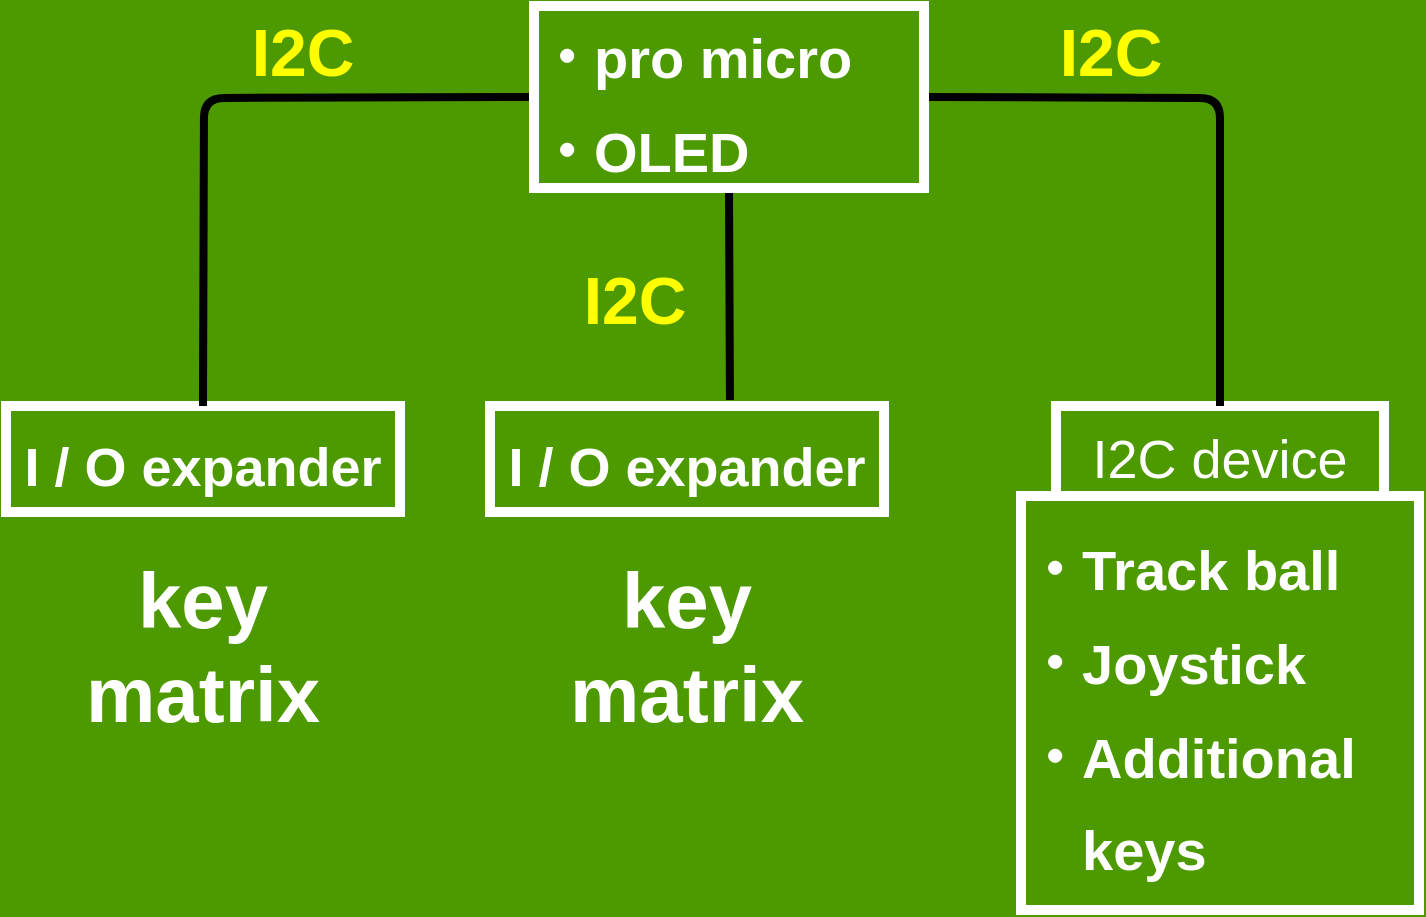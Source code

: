 <mxfile version="10.9.6" type="device"><diagram id="8kREzGNbRwVG4b5UFnRi" name="ページ1"><mxGraphModel dx="1240" dy="576" grid="0" gridSize="10" guides="1" tooltips="1" connect="1" arrows="1" fold="1" page="1" pageScale="1" pageWidth="827" pageHeight="1169" background="#4D9900" math="0" shadow="0"><root><mxCell id="0"/><mxCell id="1" parent="0"/><mxCell id="IaZsIm9tnX8dm9gmZrQN-8" value="" style="shape=image;html=1;verticalAlign=top;verticalLabelPosition=bottom;labelBackgroundColor=#ffffff;imageAspect=0;aspect=fixed;image=https://cdn3.iconfinder.com/data/icons/streamline-icon-set-free-pack/48/Streamline-38-128.png;fontSize=39;" vertex="1" parent="1"><mxGeometry x="70" y="318" width="161" height="161" as="geometry"/></mxCell><mxCell id="IaZsIm9tnX8dm9gmZrQN-9" value="&lt;b&gt;&lt;font color=&quot;#ffffff&quot;&gt;key matrix&lt;/font&gt;&lt;/b&gt;" style="text;html=1;strokeColor=none;fillColor=none;align=center;verticalAlign=middle;whiteSpace=wrap;rounded=0;fontSize=39;" vertex="1" parent="1"><mxGeometry x="61" y="356.5" width="179" height="84" as="geometry"/></mxCell><mxCell id="IaZsIm9tnX8dm9gmZrQN-10" value="&lt;font color=&quot;#ffffff&quot; size=&quot;1&quot;&gt;&lt;b style=&quot;font-size: 27px&quot;&gt;I / O expander&lt;/b&gt;&lt;/font&gt;" style="text;html=1;strokeColor=#FFFFFF;fillColor=#4D9900;align=center;verticalAlign=middle;whiteSpace=wrap;rounded=0;fontSize=39;strokeWidth=5;" vertex="1" parent="1"><mxGeometry x="52" y="278" width="197" height="53" as="geometry"/></mxCell><mxCell id="IaZsIm9tnX8dm9gmZrQN-11" value="" style="shape=image;html=1;verticalAlign=top;verticalLabelPosition=bottom;labelBackgroundColor=#ffffff;imageAspect=0;aspect=fixed;image=https://cdn3.iconfinder.com/data/icons/streamline-icon-set-free-pack/48/Streamline-38-128.png;fontSize=39;" vertex="1" parent="1"><mxGeometry x="312" y="318" width="161" height="161" as="geometry"/></mxCell><mxCell id="IaZsIm9tnX8dm9gmZrQN-12" value="&lt;b&gt;&lt;font color=&quot;#ffffff&quot;&gt;key matrix&lt;/font&gt;&lt;/b&gt;" style="text;html=1;strokeColor=none;fillColor=none;align=center;verticalAlign=middle;whiteSpace=wrap;rounded=0;fontSize=39;" vertex="1" parent="1"><mxGeometry x="303" y="356.5" width="179" height="84" as="geometry"/></mxCell><mxCell id="IaZsIm9tnX8dm9gmZrQN-13" value="&lt;font color=&quot;#ffffff&quot; size=&quot;1&quot;&gt;&lt;b style=&quot;font-size: 27px&quot;&gt;I / O expander&lt;/b&gt;&lt;/font&gt;" style="text;html=1;strokeColor=#FFFFFF;fillColor=#4D9900;align=center;verticalAlign=middle;whiteSpace=wrap;rounded=0;fontSize=39;strokeWidth=5;" vertex="1" parent="1"><mxGeometry x="294" y="278" width="197" height="53" as="geometry"/></mxCell><mxCell id="IaZsIm9tnX8dm9gmZrQN-15" value="&lt;font style=&quot;font-size: 27px&quot; color=&quot;#ffffff&quot;&gt;I2C device&lt;/font&gt;" style="rounded=0;whiteSpace=wrap;html=1;strokeColor=#FFFFFF;strokeWidth=5;fillColor=#4D9900;fontSize=39;" vertex="1" parent="1"><mxGeometry x="577" y="278" width="164" height="45" as="geometry"/></mxCell><mxCell id="IaZsIm9tnX8dm9gmZrQN-16" value="&lt;b&gt;&lt;font color=&quot;#ffffff&quot;&gt;&lt;span style=&quot;font-size: 28px&quot;&gt;・Track ball&lt;/span&gt;&lt;br&gt;&lt;span style=&quot;font-size: 28px&quot;&gt;・Joystick&lt;/span&gt;&lt;br&gt;&lt;span style=&quot;font-size: 28px&quot;&gt;・Additional 　keys&lt;/span&gt;&lt;/font&gt;&lt;/b&gt;" style="rounded=0;whiteSpace=wrap;html=1;strokeColor=#FFFFFF;strokeWidth=5;fillColor=#4D9900;fontSize=39;align=left;" vertex="1" parent="1"><mxGeometry x="559.5" y="323" width="199" height="207" as="geometry"/></mxCell><mxCell id="IaZsIm9tnX8dm9gmZrQN-19" value="" style="endArrow=none;html=1;fontSize=39;entryX=0.5;entryY=0;entryDx=0;entryDy=0;exitX=0;exitY=0.5;exitDx=0;exitDy=0;strokeWidth=4;" edge="1" parent="1" source="IaZsIm9tnX8dm9gmZrQN-17" target="IaZsIm9tnX8dm9gmZrQN-10"><mxGeometry width="50" height="50" relative="1" as="geometry"><mxPoint x="50" y="603" as="sourcePoint"/><mxPoint x="100" y="553" as="targetPoint"/><Array as="points"><mxPoint x="151" y="124"/></Array></mxGeometry></mxCell><mxCell id="IaZsIm9tnX8dm9gmZrQN-20" value="" style="endArrow=none;html=1;fontSize=39;entryX=0.5;entryY=0;entryDx=0;entryDy=0;exitX=1;exitY=0.5;exitDx=0;exitDy=0;strokeWidth=4;" edge="1" parent="1" source="IaZsIm9tnX8dm9gmZrQN-17" target="IaZsIm9tnX8dm9gmZrQN-15"><mxGeometry width="50" height="50" relative="1" as="geometry"><mxPoint x="518" y="106" as="sourcePoint"/><mxPoint x="353" y="260" as="targetPoint"/><Array as="points"><mxPoint x="659" y="124"/></Array></mxGeometry></mxCell><mxCell id="IaZsIm9tnX8dm9gmZrQN-21" value="" style="endArrow=none;html=1;strokeWidth=4;fontSize=39;entryX=0.5;entryY=1;entryDx=0;entryDy=0;exitX=0.609;exitY=-0.057;exitDx=0;exitDy=0;exitPerimeter=0;" edge="1" parent="1" source="IaZsIm9tnX8dm9gmZrQN-13" target="IaZsIm9tnX8dm9gmZrQN-17"><mxGeometry width="50" height="50" relative="1" as="geometry"><mxPoint x="380" y="255" as="sourcePoint"/><mxPoint x="430" y="205" as="targetPoint"/></mxGeometry></mxCell><mxCell id="IaZsIm9tnX8dm9gmZrQN-17" value="&lt;b&gt;&lt;font color=&quot;#ffffff&quot;&gt;&lt;span style=&quot;font-size: 28px&quot;&gt;・pro micro&lt;/span&gt;&lt;br&gt;&lt;span style=&quot;font-size: 28px&quot;&gt;・OLED&lt;/span&gt;&lt;/font&gt;&lt;/b&gt;" style="rounded=0;whiteSpace=wrap;html=1;strokeColor=#FFFFFF;strokeWidth=5;fillColor=#4D9900;fontSize=39;align=left;" vertex="1" parent="1"><mxGeometry x="316" y="78" width="195" height="91" as="geometry"/></mxCell><mxCell id="IaZsIm9tnX8dm9gmZrQN-22" value="&lt;b&gt;&lt;font style=&quot;font-size: 33px&quot; color=&quot;#ffff00&quot;&gt;I2C&lt;/font&gt;&lt;/b&gt;" style="text;html=1;strokeColor=none;fillColor=none;align=center;verticalAlign=middle;whiteSpace=wrap;rounded=0;fontSize=39;" vertex="1" parent="1"><mxGeometry x="161" y="82.5" width="79" height="35" as="geometry"/></mxCell><mxCell id="IaZsIm9tnX8dm9gmZrQN-23" value="&lt;b&gt;&lt;font style=&quot;font-size: 33px&quot; color=&quot;#ffff00&quot;&gt;I2C&lt;/font&gt;&lt;/b&gt;" style="text;html=1;strokeColor=none;fillColor=none;align=center;verticalAlign=middle;whiteSpace=wrap;rounded=0;fontSize=39;" vertex="1" parent="1"><mxGeometry x="327" y="206" width="79" height="35" as="geometry"/></mxCell><mxCell id="IaZsIm9tnX8dm9gmZrQN-24" value="&lt;b&gt;&lt;font style=&quot;font-size: 33px&quot; color=&quot;#ffff00&quot;&gt;I2C&lt;/font&gt;&lt;/b&gt;" style="text;html=1;strokeColor=none;fillColor=none;align=center;verticalAlign=middle;whiteSpace=wrap;rounded=0;fontSize=39;" vertex="1" parent="1"><mxGeometry x="565" y="82.5" width="79" height="35" as="geometry"/></mxCell></root></mxGraphModel></diagram></mxfile>